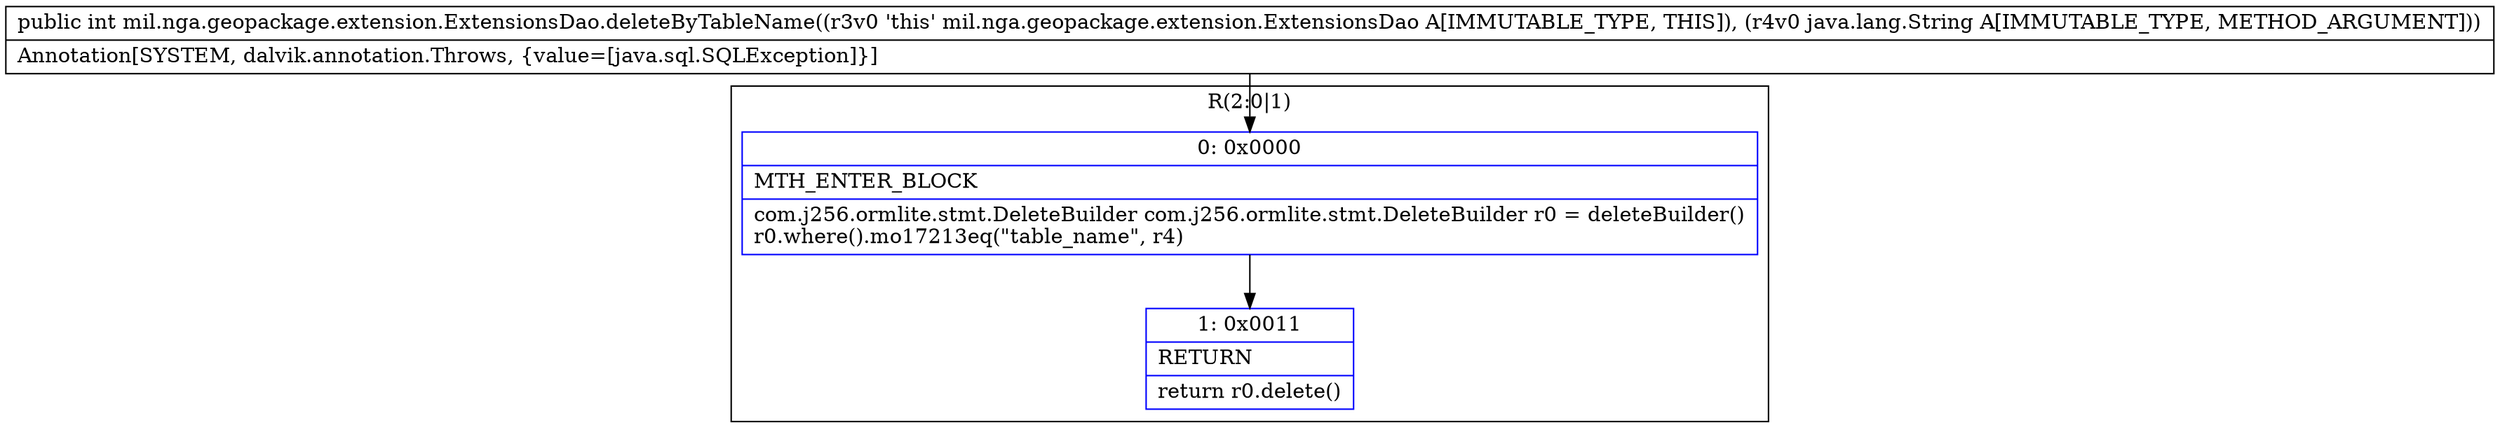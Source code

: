 digraph "CFG formil.nga.geopackage.extension.ExtensionsDao.deleteByTableName(Ljava\/lang\/String;)I" {
subgraph cluster_Region_755619564 {
label = "R(2:0|1)";
node [shape=record,color=blue];
Node_0 [shape=record,label="{0\:\ 0x0000|MTH_ENTER_BLOCK\l|com.j256.ormlite.stmt.DeleteBuilder com.j256.ormlite.stmt.DeleteBuilder r0 = deleteBuilder()\lr0.where().mo17213eq(\"table_name\", r4)\l}"];
Node_1 [shape=record,label="{1\:\ 0x0011|RETURN\l|return r0.delete()\l}"];
}
MethodNode[shape=record,label="{public int mil.nga.geopackage.extension.ExtensionsDao.deleteByTableName((r3v0 'this' mil.nga.geopackage.extension.ExtensionsDao A[IMMUTABLE_TYPE, THIS]), (r4v0 java.lang.String A[IMMUTABLE_TYPE, METHOD_ARGUMENT]))  | Annotation[SYSTEM, dalvik.annotation.Throws, \{value=[java.sql.SQLException]\}]\l}"];
MethodNode -> Node_0;
Node_0 -> Node_1;
}

